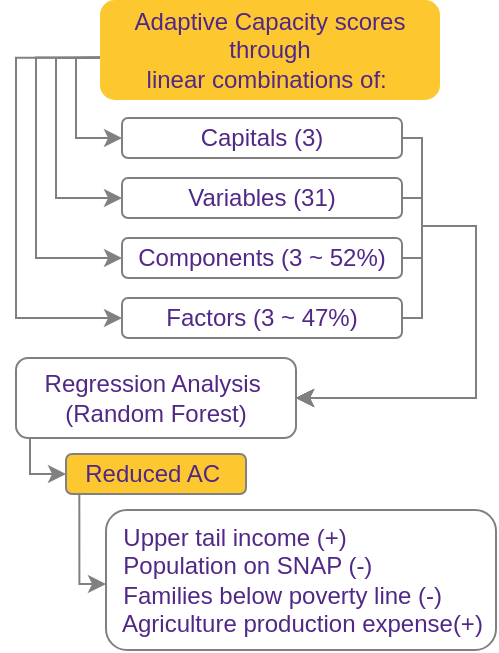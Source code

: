 <mxfile version="21.2.3" type="github">
  <diagram name="Page-1" id="xXZVvcbn3m8yzzzZbI0E">
    <mxGraphModel dx="681" dy="443" grid="1" gridSize="10" guides="1" tooltips="1" connect="1" arrows="1" fold="1" page="1" pageScale="1" pageWidth="850" pageHeight="1100" math="0" shadow="0">
      <root>
        <mxCell id="0" />
        <mxCell id="1" parent="0" />
        <mxCell id="N8_ovVChTHwq_1SiLQtt-6" style="edgeStyle=orthogonalEdgeStyle;rounded=0;orthogonalLoop=1;jettySize=auto;html=1;exitX=0.002;exitY=0.576;exitDx=0;exitDy=0;entryX=0;entryY=0.5;entryDx=0;entryDy=0;strokeColor=#808080;exitPerimeter=0;" edge="1" parent="1" source="N8_ovVChTHwq_1SiLQtt-1" target="N8_ovVChTHwq_1SiLQtt-2">
          <mxGeometry relative="1" as="geometry">
            <Array as="points">
              <mxPoint x="150" y="160" />
              <mxPoint x="140" y="160" />
              <mxPoint x="140" y="200" />
            </Array>
          </mxGeometry>
        </mxCell>
        <mxCell id="N8_ovVChTHwq_1SiLQtt-7" style="edgeStyle=orthogonalEdgeStyle;rounded=0;orthogonalLoop=1;jettySize=auto;html=1;exitX=0.006;exitY=0.575;exitDx=0;exitDy=0;entryX=0;entryY=0.5;entryDx=0;entryDy=0;strokeColor=#808080;exitPerimeter=0;" edge="1" parent="1" source="N8_ovVChTHwq_1SiLQtt-1" target="N8_ovVChTHwq_1SiLQtt-3">
          <mxGeometry relative="1" as="geometry">
            <Array as="points">
              <mxPoint x="151" y="160" />
              <mxPoint x="130" y="160" />
              <mxPoint x="130" y="230" />
            </Array>
          </mxGeometry>
        </mxCell>
        <mxCell id="N8_ovVChTHwq_1SiLQtt-8" style="edgeStyle=orthogonalEdgeStyle;rounded=0;orthogonalLoop=1;jettySize=auto;html=1;exitX=0.001;exitY=0.576;exitDx=0;exitDy=0;entryX=0;entryY=0.5;entryDx=0;entryDy=0;strokeColor=#808080;exitPerimeter=0;" edge="1" parent="1" source="N8_ovVChTHwq_1SiLQtt-1" target="N8_ovVChTHwq_1SiLQtt-4">
          <mxGeometry relative="1" as="geometry">
            <Array as="points">
              <mxPoint x="120" y="160" />
              <mxPoint x="120" y="260" />
            </Array>
          </mxGeometry>
        </mxCell>
        <mxCell id="N8_ovVChTHwq_1SiLQtt-9" style="edgeStyle=orthogonalEdgeStyle;rounded=0;orthogonalLoop=1;jettySize=auto;html=1;exitX=-0.001;exitY=0.577;exitDx=0;exitDy=0;entryX=0;entryY=0.5;entryDx=0;entryDy=0;strokeColor=#808080;exitPerimeter=0;" edge="1" parent="1" source="N8_ovVChTHwq_1SiLQtt-1" target="N8_ovVChTHwq_1SiLQtt-5">
          <mxGeometry relative="1" as="geometry">
            <Array as="points">
              <mxPoint x="110" y="160" />
              <mxPoint x="110" y="290" />
            </Array>
          </mxGeometry>
        </mxCell>
        <mxCell id="N8_ovVChTHwq_1SiLQtt-1" value="Adaptive Capacity scores through&lt;br&gt;linear combinations of:&amp;nbsp;" style="rounded=1;whiteSpace=wrap;html=1;fontColor=#512888;fillColor=#FDC82F;strokeColor=none;" vertex="1" parent="1">
          <mxGeometry x="152" y="131" width="170" height="50" as="geometry" />
        </mxCell>
        <mxCell id="N8_ovVChTHwq_1SiLQtt-11" style="edgeStyle=orthogonalEdgeStyle;rounded=0;orthogonalLoop=1;jettySize=auto;html=1;exitX=1;exitY=0.5;exitDx=0;exitDy=0;entryX=1;entryY=0.5;entryDx=0;entryDy=0;strokeColor=#808080;" edge="1" parent="1" target="N8_ovVChTHwq_1SiLQtt-10">
          <mxGeometry relative="1" as="geometry">
            <mxPoint x="256" y="200" as="sourcePoint" />
            <Array as="points">
              <mxPoint x="313" y="200" />
              <mxPoint x="313" y="244" />
              <mxPoint x="340" y="244" />
              <mxPoint x="340" y="330" />
            </Array>
          </mxGeometry>
        </mxCell>
        <mxCell id="N8_ovVChTHwq_1SiLQtt-2" value="Capitals (3)" style="rounded=1;whiteSpace=wrap;html=1;fontColor=#512888;strokeColor=#808080;" vertex="1" parent="1">
          <mxGeometry x="163" y="190" width="140" height="20" as="geometry" />
        </mxCell>
        <mxCell id="N8_ovVChTHwq_1SiLQtt-12" style="edgeStyle=orthogonalEdgeStyle;rounded=0;orthogonalLoop=1;jettySize=auto;html=1;exitX=1;exitY=0.5;exitDx=0;exitDy=0;entryX=1;entryY=0.5;entryDx=0;entryDy=0;strokeColor=#808080;" edge="1" parent="1" target="N8_ovVChTHwq_1SiLQtt-10">
          <mxGeometry relative="1" as="geometry">
            <mxPoint x="333" y="230" as="targetPoint" />
            <mxPoint x="256" y="230" as="sourcePoint" />
            <Array as="points">
              <mxPoint x="313" y="230" />
              <mxPoint x="313" y="244" />
              <mxPoint x="340" y="244" />
              <mxPoint x="340" y="330" />
            </Array>
          </mxGeometry>
        </mxCell>
        <mxCell id="N8_ovVChTHwq_1SiLQtt-3" value="Variables (31)" style="rounded=1;whiteSpace=wrap;html=1;fontColor=#512888;strokeColor=#808080;" vertex="1" parent="1">
          <mxGeometry x="163" y="220" width="140" height="20" as="geometry" />
        </mxCell>
        <mxCell id="N8_ovVChTHwq_1SiLQtt-16" style="edgeStyle=orthogonalEdgeStyle;rounded=0;orthogonalLoop=1;jettySize=auto;html=1;exitX=1;exitY=0.5;exitDx=0;exitDy=0;entryX=1;entryY=0.5;entryDx=0;entryDy=0;strokeColor=#808080;" edge="1" parent="1" target="N8_ovVChTHwq_1SiLQtt-10">
          <mxGeometry relative="1" as="geometry">
            <mxPoint x="333" y="240" as="targetPoint" />
            <mxPoint x="256" y="260.0" as="sourcePoint" />
            <Array as="points">
              <mxPoint x="313" y="260" />
              <mxPoint x="313" y="244" />
              <mxPoint x="340" y="244" />
              <mxPoint x="340" y="330" />
            </Array>
          </mxGeometry>
        </mxCell>
        <mxCell id="N8_ovVChTHwq_1SiLQtt-4" value="Components (3 ~ 52%)" style="rounded=1;whiteSpace=wrap;html=1;fontColor=#512888;strokeColor=#808080;" vertex="1" parent="1">
          <mxGeometry x="163" y="250" width="140" height="20" as="geometry" />
        </mxCell>
        <mxCell id="N8_ovVChTHwq_1SiLQtt-17" style="edgeStyle=orthogonalEdgeStyle;rounded=0;orthogonalLoop=1;jettySize=auto;html=1;exitX=1;exitY=0.5;exitDx=0;exitDy=0;entryX=1;entryY=0.5;entryDx=0;entryDy=0;strokeColor=#808080;" edge="1" parent="1" target="N8_ovVChTHwq_1SiLQtt-10">
          <mxGeometry relative="1" as="geometry">
            <mxPoint x="256" y="290.0" as="sourcePoint" />
            <Array as="points">
              <mxPoint x="313" y="290" />
              <mxPoint x="313" y="244" />
              <mxPoint x="340" y="244" />
              <mxPoint x="340" y="330" />
            </Array>
          </mxGeometry>
        </mxCell>
        <mxCell id="N8_ovVChTHwq_1SiLQtt-5" value="Factors (3 ~ 47%)" style="rounded=1;whiteSpace=wrap;html=1;fontColor=#512888;strokeColor=#808080;" vertex="1" parent="1">
          <mxGeometry x="163" y="280" width="140" height="20" as="geometry" />
        </mxCell>
        <mxCell id="N8_ovVChTHwq_1SiLQtt-22" style="edgeStyle=orthogonalEdgeStyle;rounded=0;orthogonalLoop=1;jettySize=auto;html=1;exitX=0.038;exitY=0.981;exitDx=0;exitDy=0;entryX=0;entryY=0.5;entryDx=0;entryDy=0;exitPerimeter=0;strokeColor=#808080;" edge="1" parent="1" source="N8_ovVChTHwq_1SiLQtt-10" target="N8_ovVChTHwq_1SiLQtt-21">
          <mxGeometry relative="1" as="geometry">
            <Array as="points">
              <mxPoint x="117" y="349" />
              <mxPoint x="117" y="368" />
            </Array>
          </mxGeometry>
        </mxCell>
        <mxCell id="N8_ovVChTHwq_1SiLQtt-10" value="Regression Analysis&amp;nbsp;&lt;br&gt;(Random Forest)" style="rounded=1;whiteSpace=wrap;html=1;fontColor=#512888;strokeColor=#808080;" vertex="1" parent="1">
          <mxGeometry x="110" y="310" width="140" height="40" as="geometry" />
        </mxCell>
        <mxCell id="N8_ovVChTHwq_1SiLQtt-19" value="&lt;p style=&quot;margin: 0in;&quot;&gt;&lt;font style=&quot;font-size: 12px;&quot;&gt;&amp;nbsp; Upper tail income (+)&amp;nbsp;&lt;/font&gt;&lt;/p&gt;&lt;p style=&quot;margin: 0in;&quot;&gt;&lt;font style=&quot;font-size: 12px;&quot;&gt;&amp;nbsp; Population on SNAP (-)&amp;nbsp;&lt;/font&gt;&lt;/p&gt;&lt;p style=&quot;margin: 0in;&quot;&gt;&lt;font style=&quot;font-size: 12px;&quot;&gt;&amp;nbsp; Families below poverty line (-)&lt;/font&gt;&lt;/p&gt;&lt;p style=&quot;margin: 0in;&quot;&gt;&lt;font style=&quot;font-size: 12px;&quot;&gt;&amp;nbsp; Agriculture production expense(+)&lt;/font&gt;&lt;/p&gt;" style="text;whiteSpace=wrap;html=1;align=left;verticalAlign=middle;fillColor=default;strokeColor=#808080;rounded=1;fontColor=#512888;" vertex="1" parent="1">
          <mxGeometry x="155" y="386" width="195" height="70" as="geometry" />
        </mxCell>
        <mxCell id="N8_ovVChTHwq_1SiLQtt-23" style="edgeStyle=orthogonalEdgeStyle;rounded=0;orthogonalLoop=1;jettySize=auto;html=1;exitX=0.074;exitY=0.975;exitDx=0;exitDy=0;exitPerimeter=0;strokeColor=#808080;" edge="1" parent="1" source="N8_ovVChTHwq_1SiLQtt-21" target="N8_ovVChTHwq_1SiLQtt-19">
          <mxGeometry relative="1" as="geometry">
            <mxPoint x="151" y="423.0" as="targetPoint" />
            <Array as="points">
              <mxPoint x="142" y="423" />
            </Array>
          </mxGeometry>
        </mxCell>
        <mxCell id="N8_ovVChTHwq_1SiLQtt-21" value="Reduced AC&amp;nbsp;" style="rounded=1;whiteSpace=wrap;html=1;fontColor=#512888;fillColor=#FDC82F;strokeColor=#808080;" vertex="1" parent="1">
          <mxGeometry x="135" y="358" width="90" height="20" as="geometry" />
        </mxCell>
      </root>
    </mxGraphModel>
  </diagram>
</mxfile>
